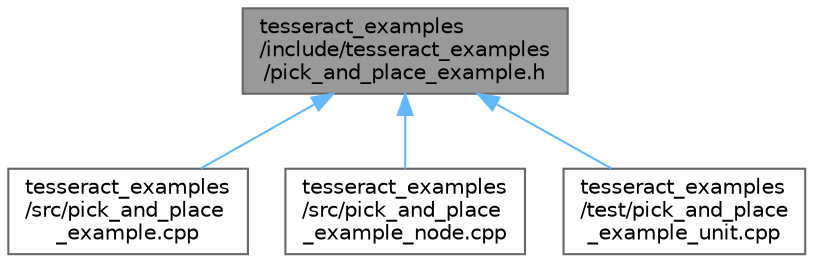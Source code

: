 digraph "tesseract_examples/include/tesseract_examples/pick_and_place_example.h"
{
 // LATEX_PDF_SIZE
  bgcolor="transparent";
  edge [fontname=Helvetica,fontsize=10,labelfontname=Helvetica,labelfontsize=10];
  node [fontname=Helvetica,fontsize=10,shape=box,height=0.2,width=0.4];
  Node1 [label="tesseract_examples\l/include/tesseract_examples\l/pick_and_place_example.h",height=0.2,width=0.4,color="gray40", fillcolor="grey60", style="filled", fontcolor="black",tooltip="An example of a robot picking up a box and placing it on a shelf."];
  Node1 -> Node2 [dir="back",color="steelblue1",style="solid"];
  Node2 [label="tesseract_examples\l/src/pick_and_place\l_example.cpp",height=0.2,width=0.4,color="grey40", fillcolor="white", style="filled",URL="$d9/d6a/pick__and__place__example_8cpp.html",tooltip="Pick and place implementation."];
  Node1 -> Node3 [dir="back",color="steelblue1",style="solid"];
  Node3 [label="tesseract_examples\l/src/pick_and_place\l_example_node.cpp",height=0.2,width=0.4,color="grey40", fillcolor="white", style="filled",URL="$df/db2/pick__and__place__example__node_8cpp.html",tooltip="Pick and place example node."];
  Node1 -> Node4 [dir="back",color="steelblue1",style="solid"];
  Node4 [label="tesseract_examples\l/test/pick_and_place\l_example_unit.cpp",height=0.2,width=0.4,color="grey40", fillcolor="white", style="filled",URL="$d9/d82/pick__and__place__example__unit_8cpp.html",tooltip=" "];
}
